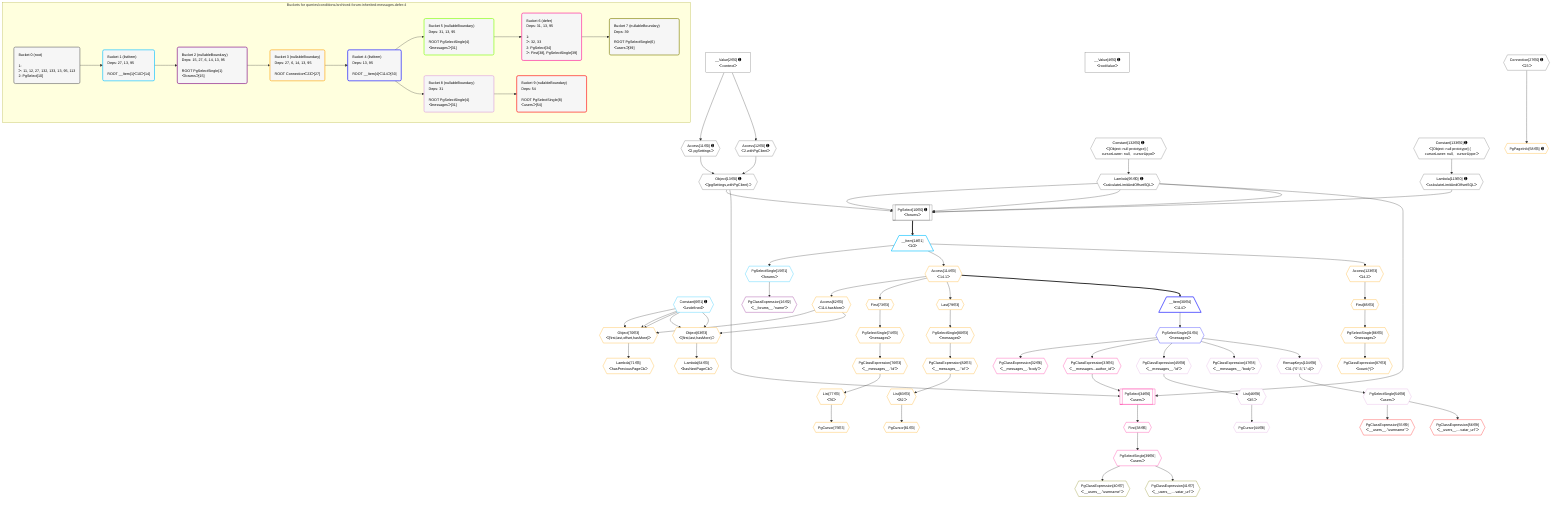 %%{init: {'themeVariables': { 'fontSize': '12px'}}}%%
graph TD
    classDef path fill:#eee,stroke:#000,color:#000
    classDef plan fill:#fff,stroke-width:1px,color:#000
    classDef itemplan fill:#fff,stroke-width:2px,color:#000
    classDef unbatchedplan fill:#dff,stroke-width:1px,color:#000
    classDef sideeffectplan fill:#fcc,stroke-width:2px,color:#000
    classDef bucket fill:#f6f6f6,color:#000,stroke-width:2px,text-align:left


    %% plan dependencies
    PgSelect10[["PgSelect[10∈0] ➊<br />ᐸforumsᐳ"]]:::plan
    Object13{{"Object[13∈0] ➊<br />ᐸ{pgSettings,withPgClient}ᐳ"}}:::plan
    Lambda95{{"Lambda[95∈0] ➊<br />ᐸcalculateLimitAndOffsetSQLᐳ"}}:::plan
    Lambda113{{"Lambda[113∈0] ➊<br />ᐸcalculateLimitAndOffsetSQLᐳ"}}:::plan
    Object13 & Lambda95 & Lambda113 & Lambda95 & Lambda95 --> PgSelect10
    Access11{{"Access[11∈0] ➊<br />ᐸ2.pgSettingsᐳ"}}:::plan
    Access12{{"Access[12∈0] ➊<br />ᐸ2.withPgClientᐳ"}}:::plan
    Access11 & Access12 --> Object13
    __Value2["__Value[2∈0] ➊<br />ᐸcontextᐳ"]:::plan
    __Value2 --> Access11
    __Value2 --> Access12
    Constant132{{"Constant[132∈0] ➊<br />ᐸ[Object: null prototype] {   cursorLower: null,   cursorUppeᐳ"}}:::plan
    Constant132 --> Lambda95
    Constant133{{"Constant[133∈0] ➊<br />ᐸ[Object: null prototype] {   cursorLower: null,   cursorUppeᐳ"}}:::plan
    Constant133 --> Lambda113
    __Value4["__Value[4∈0] ➊<br />ᐸrootValueᐳ"]:::plan
    Connection27{{"Connection[27∈0] ➊<br />ᐸ23ᐳ"}}:::plan
    __Item14[/"__Item[14∈1]<br />ᐸ10ᐳ"\]:::itemplan
    PgSelect10 ==> __Item14
    PgSelectSingle15{{"PgSelectSingle[15∈1]<br />ᐸforumsᐳ"}}:::plan
    __Item14 --> PgSelectSingle15
    Constant6{{"Constant[6∈1] ➊<br />ᐸundefinedᐳ"}}:::plan
    PgClassExpression16{{"PgClassExpression[16∈2]<br />ᐸ__forums__.”name”ᐳ"}}:::plan
    PgSelectSingle15 --> PgClassExpression16
    Object70{{"Object[70∈3]<br />ᐸ{first,last,offset,hasMore}ᐳ"}}:::plan
    Access62{{"Access[62∈3]<br />ᐸ114.hasMoreᐳ"}}:::plan
    Constant6 & Constant6 & Constant6 & Access62 --> Object70
    Object63{{"Object[63∈3]<br />ᐸ{first,last,hasMore}ᐳ"}}:::plan
    Constant6 & Constant6 & Access62 --> Object63
    PgPageInfo58{{"PgPageInfo[58∈3] ➊"}}:::plan
    Connection27 --> PgPageInfo58
    Access114{{"Access[114∈3]<br />ᐸ14.1ᐳ"}}:::plan
    Access114 --> Access62
    Lambda64{{"Lambda[64∈3]<br />ᐸhasNextPageCbᐳ"}}:::plan
    Object63 --> Lambda64
    Lambda71{{"Lambda[71∈3]<br />ᐸhasPreviousPageCbᐳ"}}:::plan
    Object70 --> Lambda71
    First73{{"First[73∈3]"}}:::plan
    Access114 --> First73
    PgSelectSingle74{{"PgSelectSingle[74∈3]<br />ᐸmessagesᐳ"}}:::plan
    First73 --> PgSelectSingle74
    PgCursor75{{"PgCursor[75∈3]"}}:::plan
    List77{{"List[77∈3]<br />ᐸ76ᐳ"}}:::plan
    List77 --> PgCursor75
    PgClassExpression76{{"PgClassExpression[76∈3]<br />ᐸ__messages__.”id”ᐳ"}}:::plan
    PgSelectSingle74 --> PgClassExpression76
    PgClassExpression76 --> List77
    Last79{{"Last[79∈3]"}}:::plan
    Access114 --> Last79
    PgSelectSingle80{{"PgSelectSingle[80∈3]<br />ᐸmessagesᐳ"}}:::plan
    Last79 --> PgSelectSingle80
    PgCursor81{{"PgCursor[81∈3]"}}:::plan
    List83{{"List[83∈3]<br />ᐸ82ᐳ"}}:::plan
    List83 --> PgCursor81
    PgClassExpression82{{"PgClassExpression[82∈3]<br />ᐸ__messages__.”id”ᐳ"}}:::plan
    PgSelectSingle80 --> PgClassExpression82
    PgClassExpression82 --> List83
    First85{{"First[85∈3]"}}:::plan
    Access123{{"Access[123∈3]<br />ᐸ14.2ᐳ"}}:::plan
    Access123 --> First85
    PgSelectSingle86{{"PgSelectSingle[86∈3]<br />ᐸmessagesᐳ"}}:::plan
    First85 --> PgSelectSingle86
    PgClassExpression87{{"PgClassExpression[87∈3]<br />ᐸcount(*)ᐳ"}}:::plan
    PgSelectSingle86 --> PgClassExpression87
    __Item14 --> Access114
    __Item14 --> Access123
    __Item30[/"__Item[30∈4]<br />ᐸ114ᐳ"\]:::itemplan
    Access114 ==> __Item30
    PgSelectSingle31{{"PgSelectSingle[31∈4]<br />ᐸmessagesᐳ"}}:::plan
    __Item30 --> PgSelectSingle31
    PgSelect34[["PgSelect[34∈6]<br />ᐸusersᐳ"]]:::plan
    PgClassExpression33{{"PgClassExpression[33∈6]<br />ᐸ__messages...author_id”ᐳ"}}:::plan
    Object13 & PgClassExpression33 & Lambda95 --> PgSelect34
    PgClassExpression32{{"PgClassExpression[32∈6]<br />ᐸ__messages__.”body”ᐳ"}}:::plan
    PgSelectSingle31 --> PgClassExpression32
    PgSelectSingle31 --> PgClassExpression33
    First38{{"First[38∈6]"}}:::plan
    PgSelect34 --> First38
    PgSelectSingle39{{"PgSelectSingle[39∈6]<br />ᐸusersᐳ"}}:::plan
    First38 --> PgSelectSingle39
    PgClassExpression40{{"PgClassExpression[40∈7]<br />ᐸ__users__.”username”ᐳ"}}:::plan
    PgSelectSingle39 --> PgClassExpression40
    PgClassExpression41{{"PgClassExpression[41∈7]<br />ᐸ__users__....vatar_url”ᐳ"}}:::plan
    PgSelectSingle39 --> PgClassExpression41
    PgCursor44{{"PgCursor[44∈8]"}}:::plan
    List46{{"List[46∈8]<br />ᐸ45ᐳ"}}:::plan
    List46 --> PgCursor44
    PgClassExpression45{{"PgClassExpression[45∈8]<br />ᐸ__messages__.”id”ᐳ"}}:::plan
    PgSelectSingle31 --> PgClassExpression45
    PgClassExpression45 --> List46
    PgClassExpression47{{"PgClassExpression[47∈8]<br />ᐸ__messages__.”body”ᐳ"}}:::plan
    PgSelectSingle31 --> PgClassExpression47
    PgSelectSingle54{{"PgSelectSingle[54∈8]<br />ᐸusersᐳ"}}:::plan
    RemapKeys104{{"RemapKeys[104∈8]<br />ᐸ31:{”0”:3,”1”:4}ᐳ"}}:::plan
    RemapKeys104 --> PgSelectSingle54
    PgSelectSingle31 --> RemapKeys104
    PgClassExpression55{{"PgClassExpression[55∈9]<br />ᐸ__users__.”username”ᐳ"}}:::plan
    PgSelectSingle54 --> PgClassExpression55
    PgClassExpression56{{"PgClassExpression[56∈9]<br />ᐸ__users__....vatar_url”ᐳ"}}:::plan
    PgSelectSingle54 --> PgClassExpression56

    %% define steps

    subgraph "Buckets for queries/conditions/archived-forum-inherited-messages.defer-4"
    Bucket0("Bucket 0 (root)<br /><br />1: <br />ᐳ: 11, 12, 27, 132, 133, 13, 95, 113<br />2: PgSelect[10]"):::bucket
    classDef bucket0 stroke:#696969
    class Bucket0,__Value2,__Value4,PgSelect10,Access11,Access12,Object13,Connection27,Lambda95,Lambda113,Constant132,Constant133 bucket0
    Bucket1("Bucket 1 (listItem)<br />Deps: 27, 13, 95<br /><br />ROOT __Item{1}ᐸ10ᐳ[14]"):::bucket
    classDef bucket1 stroke:#00bfff
    class Bucket1,Constant6,__Item14,PgSelectSingle15 bucket1
    Bucket2("Bucket 2 (nullableBoundary)<br />Deps: 15, 27, 6, 14, 13, 95<br /><br />ROOT PgSelectSingle{1}ᐸforumsᐳ[15]"):::bucket
    classDef bucket2 stroke:#7f007f
    class Bucket2,PgClassExpression16 bucket2
    Bucket3("Bucket 3 (nullableBoundary)<br />Deps: 27, 6, 14, 13, 95<br /><br />ROOT Connectionᐸ23ᐳ[27]"):::bucket
    classDef bucket3 stroke:#ffa500
    class Bucket3,PgPageInfo58,Access62,Object63,Lambda64,Object70,Lambda71,First73,PgSelectSingle74,PgCursor75,PgClassExpression76,List77,Last79,PgSelectSingle80,PgCursor81,PgClassExpression82,List83,First85,PgSelectSingle86,PgClassExpression87,Access114,Access123 bucket3
    Bucket4("Bucket 4 (listItem)<br />Deps: 13, 95<br /><br />ROOT __Item{4}ᐸ114ᐳ[30]"):::bucket
    classDef bucket4 stroke:#0000ff
    class Bucket4,__Item30,PgSelectSingle31 bucket4
    Bucket5("Bucket 5 (nullableBoundary)<br />Deps: 31, 13, 95<br /><br />ROOT PgSelectSingle{4}ᐸmessagesᐳ[31]"):::bucket
    classDef bucket5 stroke:#7fff00
    class Bucket5 bucket5
    Bucket6("Bucket 6 (defer)<br />Deps: 31, 13, 95<br /><br />1: <br />ᐳ: 32, 33<br />2: PgSelect[34]<br />ᐳ: First[38], PgSelectSingle[39]"):::bucket
    classDef bucket6 stroke:#ff1493
    class Bucket6,PgClassExpression32,PgClassExpression33,PgSelect34,First38,PgSelectSingle39 bucket6
    Bucket7("Bucket 7 (nullableBoundary)<br />Deps: 39<br /><br />ROOT PgSelectSingle{6}ᐸusersᐳ[39]"):::bucket
    classDef bucket7 stroke:#808000
    class Bucket7,PgClassExpression40,PgClassExpression41 bucket7
    Bucket8("Bucket 8 (nullableBoundary)<br />Deps: 31<br /><br />ROOT PgSelectSingle{4}ᐸmessagesᐳ[31]"):::bucket
    classDef bucket8 stroke:#dda0dd
    class Bucket8,PgCursor44,PgClassExpression45,List46,PgClassExpression47,PgSelectSingle54,RemapKeys104 bucket8
    Bucket9("Bucket 9 (nullableBoundary)<br />Deps: 54<br /><br />ROOT PgSelectSingle{8}ᐸusersᐳ[54]"):::bucket
    classDef bucket9 stroke:#ff0000
    class Bucket9,PgClassExpression55,PgClassExpression56 bucket9
    Bucket0 --> Bucket1
    Bucket1 --> Bucket2
    Bucket2 --> Bucket3
    Bucket3 --> Bucket4
    Bucket4 --> Bucket5 & Bucket8
    Bucket5 --> Bucket6
    Bucket6 --> Bucket7
    Bucket8 --> Bucket9
    end